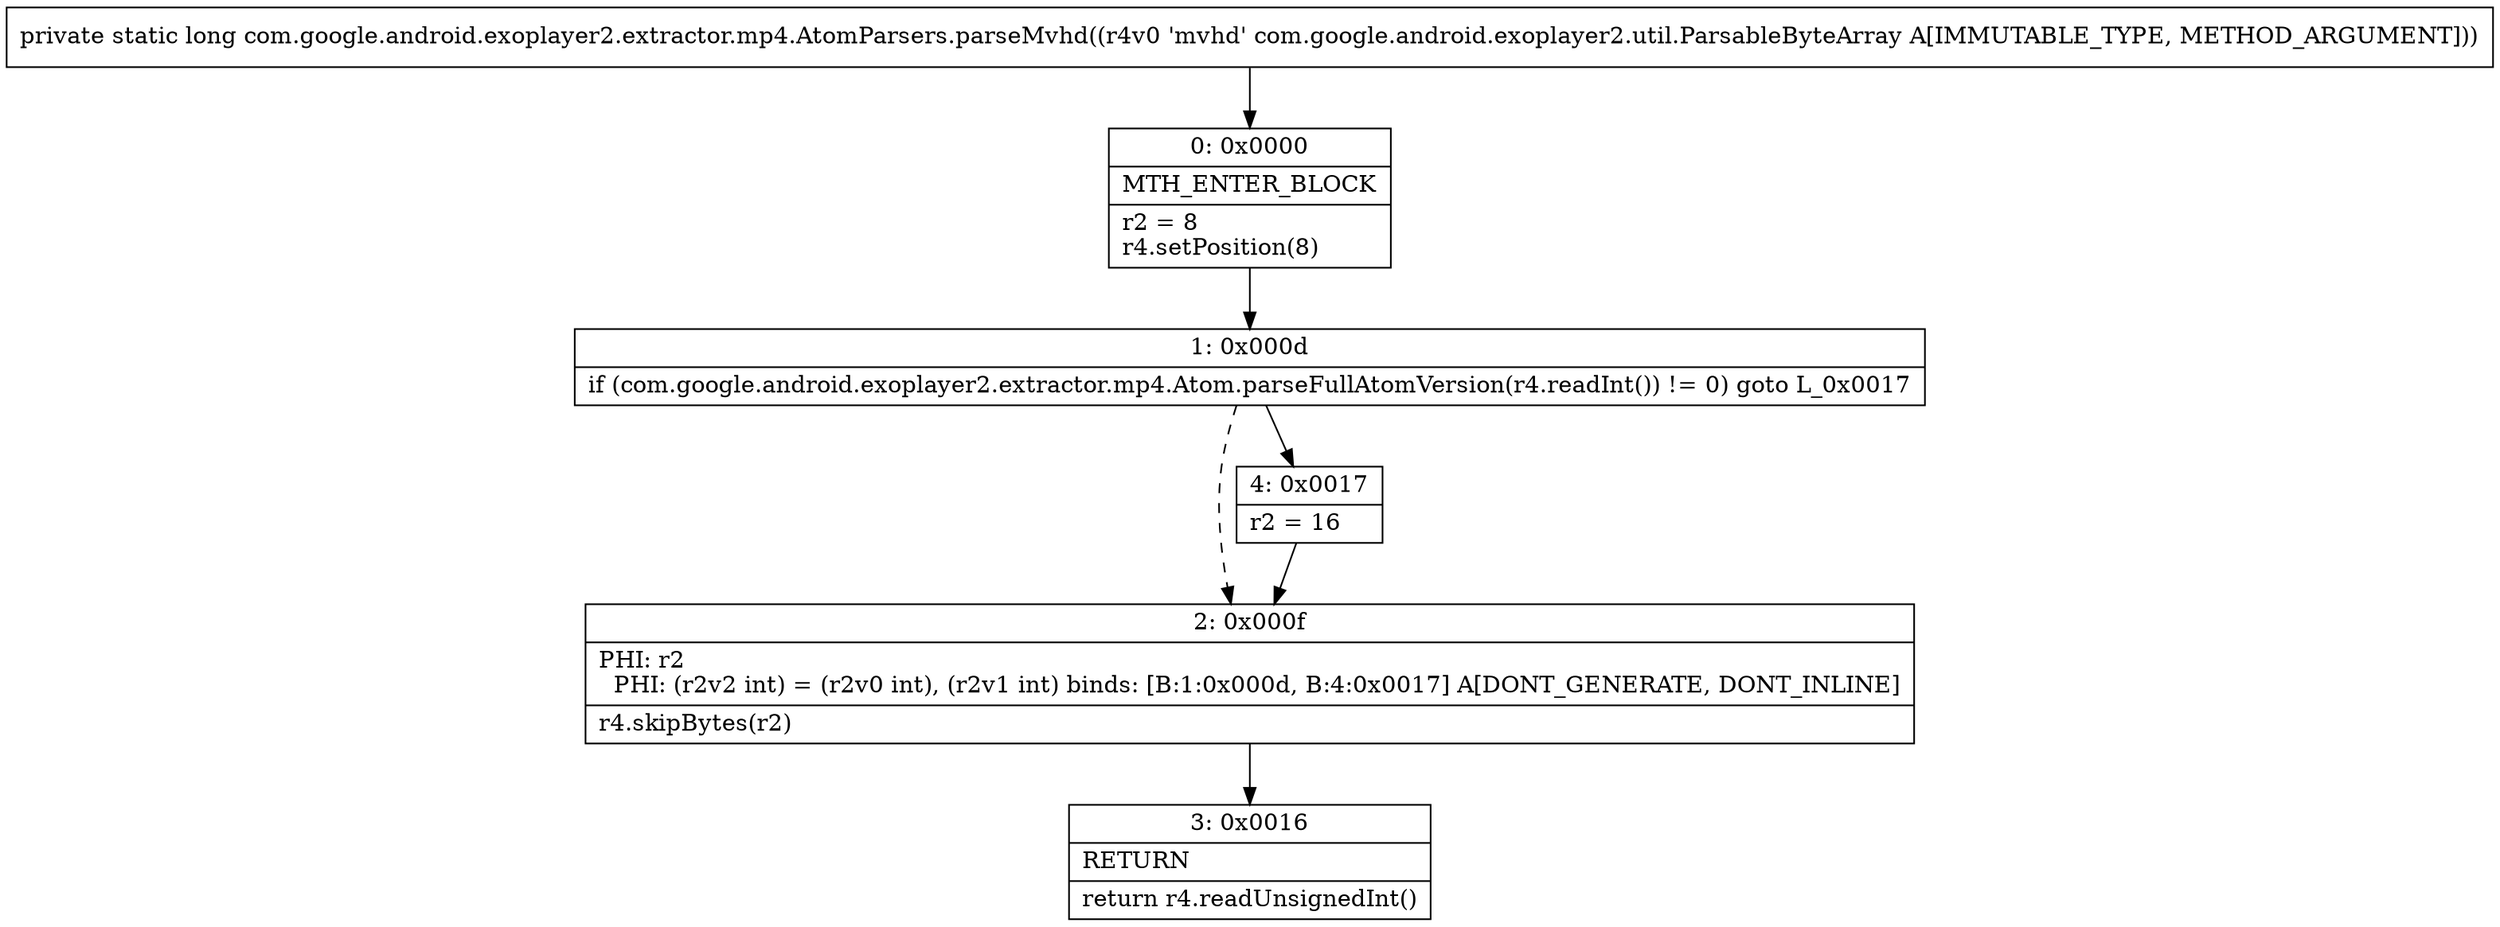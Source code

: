 digraph "CFG forcom.google.android.exoplayer2.extractor.mp4.AtomParsers.parseMvhd(Lcom\/google\/android\/exoplayer2\/util\/ParsableByteArray;)J" {
Node_0 [shape=record,label="{0\:\ 0x0000|MTH_ENTER_BLOCK\l|r2 = 8\lr4.setPosition(8)\l}"];
Node_1 [shape=record,label="{1\:\ 0x000d|if (com.google.android.exoplayer2.extractor.mp4.Atom.parseFullAtomVersion(r4.readInt()) != 0) goto L_0x0017\l}"];
Node_2 [shape=record,label="{2\:\ 0x000f|PHI: r2 \l  PHI: (r2v2 int) = (r2v0 int), (r2v1 int) binds: [B:1:0x000d, B:4:0x0017] A[DONT_GENERATE, DONT_INLINE]\l|r4.skipBytes(r2)\l}"];
Node_3 [shape=record,label="{3\:\ 0x0016|RETURN\l|return r4.readUnsignedInt()\l}"];
Node_4 [shape=record,label="{4\:\ 0x0017|r2 = 16\l}"];
MethodNode[shape=record,label="{private static long com.google.android.exoplayer2.extractor.mp4.AtomParsers.parseMvhd((r4v0 'mvhd' com.google.android.exoplayer2.util.ParsableByteArray A[IMMUTABLE_TYPE, METHOD_ARGUMENT])) }"];
MethodNode -> Node_0;
Node_0 -> Node_1;
Node_1 -> Node_2[style=dashed];
Node_1 -> Node_4;
Node_2 -> Node_3;
Node_4 -> Node_2;
}

